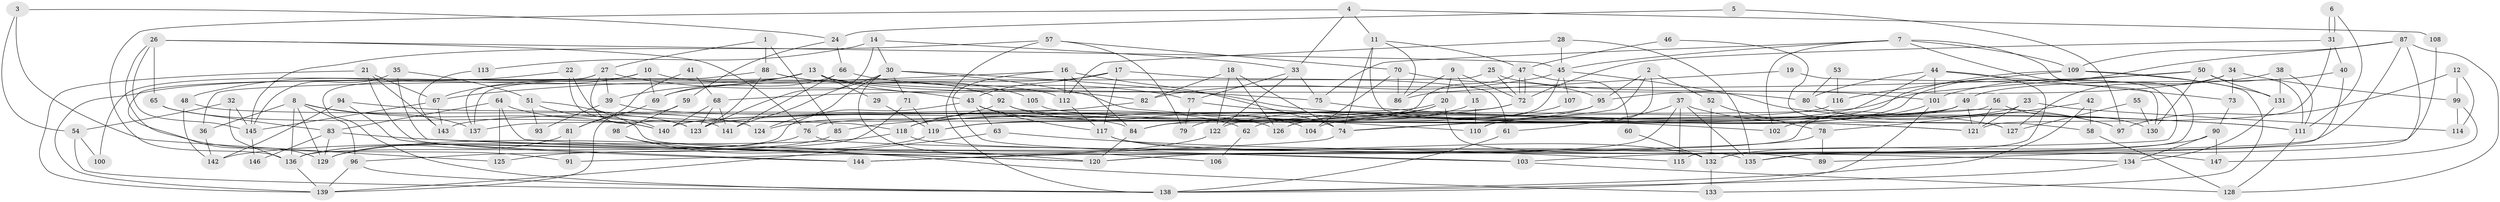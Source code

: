 // Generated by graph-tools (version 1.1) at 2025/26/03/09/25 03:26:12]
// undirected, 147 vertices, 294 edges
graph export_dot {
graph [start="1"]
  node [color=gray90,style=filled];
  1;
  2;
  3;
  4;
  5;
  6;
  7;
  8;
  9;
  10;
  11;
  12;
  13;
  14;
  15;
  16;
  17;
  18;
  19;
  20;
  21;
  22;
  23;
  24;
  25;
  26;
  27;
  28;
  29;
  30;
  31;
  32;
  33;
  34;
  35;
  36;
  37;
  38;
  39;
  40;
  41;
  42;
  43;
  44;
  45;
  46;
  47;
  48;
  49;
  50;
  51;
  52;
  53;
  54;
  55;
  56;
  57;
  58;
  59;
  60;
  61;
  62;
  63;
  64;
  65;
  66;
  67;
  68;
  69;
  70;
  71;
  72;
  73;
  74;
  75;
  76;
  77;
  78;
  79;
  80;
  81;
  82;
  83;
  84;
  85;
  86;
  87;
  88;
  89;
  90;
  91;
  92;
  93;
  94;
  95;
  96;
  97;
  98;
  99;
  100;
  101;
  102;
  103;
  104;
  105;
  106;
  107;
  108;
  109;
  110;
  111;
  112;
  113;
  114;
  115;
  116;
  117;
  118;
  119;
  120;
  121;
  122;
  123;
  124;
  125;
  126;
  127;
  128;
  129;
  130;
  131;
  132;
  133;
  134;
  135;
  136;
  137;
  138;
  139;
  140;
  141;
  142;
  143;
  144;
  145;
  146;
  147;
  1 -- 88;
  1 -- 27;
  1 -- 85;
  2 -- 110;
  2 -- 74;
  2 -- 52;
  2 -- 95;
  3 -- 125;
  3 -- 54;
  3 -- 24;
  4 -- 136;
  4 -- 11;
  4 -- 33;
  4 -- 108;
  5 -- 97;
  5 -- 24;
  6 -- 111;
  6 -- 31;
  6 -- 31;
  7 -- 109;
  7 -- 45;
  7 -- 75;
  7 -- 102;
  7 -- 115;
  7 -- 144;
  8 -- 140;
  8 -- 136;
  8 -- 36;
  8 -- 96;
  8 -- 129;
  8 -- 137;
  9 -- 86;
  9 -- 72;
  9 -- 15;
  9 -- 20;
  10 -- 112;
  10 -- 67;
  10 -- 69;
  10 -- 129;
  11 -- 127;
  11 -- 47;
  11 -- 74;
  11 -- 86;
  12 -- 114;
  12 -- 97;
  12 -- 99;
  13 -- 82;
  13 -- 137;
  13 -- 29;
  13 -- 39;
  13 -- 75;
  13 -- 80;
  13 -- 139;
  14 -- 30;
  14 -- 33;
  14 -- 113;
  14 -- 123;
  15 -- 79;
  15 -- 110;
  16 -- 112;
  16 -- 84;
  16 -- 67;
  16 -- 74;
  16 -- 103;
  17 -- 43;
  17 -- 117;
  17 -- 61;
  17 -- 69;
  18 -- 74;
  18 -- 122;
  18 -- 82;
  18 -- 126;
  19 -- 130;
  19 -- 86;
  20 -- 140;
  20 -- 84;
  20 -- 89;
  20 -- 119;
  21 -- 143;
  21 -- 144;
  21 -- 67;
  21 -- 139;
  22 -- 141;
  22 -- 48;
  22 -- 118;
  23 -- 110;
  23 -- 121;
  23 -- 114;
  24 -- 66;
  24 -- 59;
  25 -- 101;
  25 -- 72;
  25 -- 36;
  26 -- 91;
  26 -- 65;
  26 -- 45;
  26 -- 76;
  26 -- 145;
  27 -- 123;
  27 -- 43;
  27 -- 39;
  27 -- 100;
  27 -- 138;
  28 -- 135;
  28 -- 45;
  28 -- 112;
  29 -- 119;
  30 -- 124;
  30 -- 111;
  30 -- 71;
  30 -- 106;
  30 -- 110;
  30 -- 141;
  31 -- 72;
  31 -- 40;
  31 -- 121;
  32 -- 136;
  32 -- 145;
  32 -- 54;
  33 -- 75;
  33 -- 77;
  33 -- 122;
  34 -- 95;
  34 -- 99;
  34 -- 73;
  34 -- 127;
  35 -- 145;
  35 -- 120;
  35 -- 51;
  36 -- 142;
  37 -- 120;
  37 -- 61;
  37 -- 115;
  37 -- 127;
  37 -- 135;
  38 -- 131;
  38 -- 101;
  38 -- 111;
  39 -- 93;
  39 -- 126;
  40 -- 49;
  40 -- 132;
  41 -- 68;
  41 -- 81;
  42 -- 78;
  42 -- 138;
  42 -- 58;
  43 -- 63;
  43 -- 136;
  43 -- 62;
  43 -- 117;
  44 -- 73;
  44 -- 135;
  44 -- 62;
  44 -- 80;
  44 -- 101;
  45 -- 82;
  45 -- 84;
  45 -- 97;
  45 -- 107;
  46 -- 47;
  46 -- 58;
  47 -- 72;
  47 -- 72;
  47 -- 76;
  47 -- 60;
  48 -- 142;
  48 -- 84;
  49 -- 119;
  49 -- 74;
  49 -- 91;
  49 -- 121;
  50 -- 111;
  50 -- 68;
  50 -- 118;
  50 -- 130;
  50 -- 131;
  51 -- 132;
  51 -- 93;
  51 -- 140;
  52 -- 132;
  52 -- 78;
  53 -- 80;
  53 -- 116;
  54 -- 138;
  54 -- 100;
  55 -- 130;
  55 -- 127;
  56 -- 137;
  56 -- 121;
  56 -- 130;
  57 -- 138;
  57 -- 145;
  57 -- 70;
  57 -- 79;
  58 -- 128;
  59 -- 139;
  59 -- 98;
  60 -- 132;
  61 -- 138;
  62 -- 106;
  63 -- 115;
  63 -- 139;
  64 -- 123;
  64 -- 83;
  64 -- 120;
  64 -- 125;
  65 -- 140;
  65 -- 83;
  66 -- 69;
  66 -- 77;
  66 -- 141;
  67 -- 143;
  67 -- 145;
  68 -- 140;
  68 -- 141;
  68 -- 123;
  69 -- 81;
  70 -- 95;
  70 -- 86;
  70 -- 104;
  71 -- 96;
  71 -- 119;
  72 -- 85;
  72 -- 140;
  73 -- 90;
  74 -- 144;
  75 -- 111;
  76 -- 134;
  76 -- 136;
  77 -- 102;
  77 -- 79;
  78 -- 120;
  78 -- 89;
  80 -- 97;
  81 -- 129;
  81 -- 91;
  82 -- 118;
  83 -- 129;
  83 -- 103;
  83 -- 146;
  84 -- 120;
  85 -- 136;
  87 -- 103;
  87 -- 89;
  87 -- 104;
  87 -- 109;
  87 -- 128;
  88 -- 123;
  88 -- 92;
  88 -- 105;
  88 -- 137;
  90 -- 134;
  90 -- 132;
  90 -- 147;
  92 -- 104;
  92 -- 121;
  92 -- 124;
  94 -- 142;
  94 -- 144;
  94 -- 124;
  95 -- 126;
  95 -- 143;
  96 -- 139;
  96 -- 138;
  98 -- 120;
  98 -- 133;
  99 -- 147;
  99 -- 114;
  101 -- 138;
  101 -- 102;
  103 -- 128;
  105 -- 121;
  107 -- 122;
  108 -- 135;
  109 -- 126;
  109 -- 116;
  109 -- 131;
  109 -- 133;
  111 -- 128;
  112 -- 117;
  113 -- 143;
  116 -- 123;
  117 -- 132;
  117 -- 147;
  118 -- 135;
  118 -- 142;
  119 -- 125;
  122 -- 129;
  131 -- 134;
  132 -- 133;
  134 -- 138;
  136 -- 139;
  145 -- 146;
}
